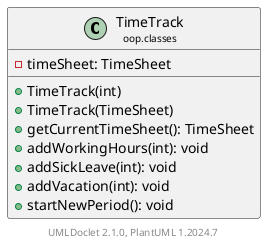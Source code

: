 @startuml
    set namespaceSeparator none
    hide empty fields
    hide empty methods

    class "<size:14>TimeTrack\n<size:10>oop.classes" as oop.classes.TimeTrack [[TimeTrack.html]] {
        -timeSheet: TimeSheet
        +TimeTrack(int)
        +TimeTrack(TimeSheet)
        +getCurrentTimeSheet(): TimeSheet
        +addWorkingHours(int): void
        +addSickLeave(int): void
        +addVacation(int): void
        +startNewPeriod(): void
    }

    center footer UMLDoclet 2.1.0, PlantUML %version()
@enduml
